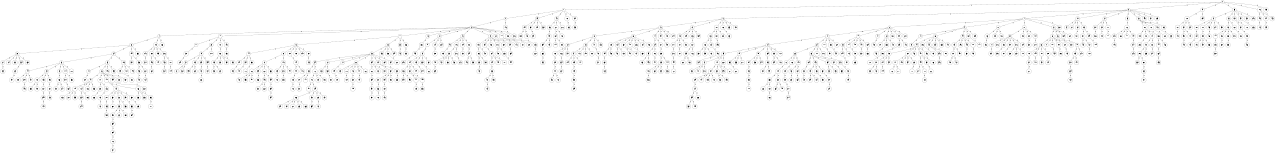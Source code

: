 graph G {
size="8.5,11;"
ratio = "expand;"
fixedsize="true;"
overlap="scale;"
node[shape=circle,width=.12,hight=.12,fontsize=12]
edge[fontsize=12]

0[label=" 0" color=black, pos="2.7780891,2.9087733!"];
1[label=" 1" color=black, pos="0.53938558,2.7859909!"];
2[label=" 2" color=black, pos="0.59910658,2.6125325!"];
3[label=" 3" color=black, pos="1.8714658,2.3296483!"];
4[label=" 4" color=black, pos="1.1498077,0.46551062!"];
5[label=" 5" color=black, pos="0.51416392,0.69590348!"];
6[label=" 6" color=black, pos="0.97809571,1.0802582!"];
7[label=" 7" color=black, pos="1.8172252,2.2735695!"];
8[label=" 8" color=black, pos="2.4727202,1.1192623!"];
9[label=" 9" color=black, pos="0.25520653,0.085881293!"];
10[label=" 10" color=black, pos="2.6598564,1.1215896!"];
11[label=" 11" color=black, pos="2.8309596,2.0434586!"];
12[label=" 12" color=black, pos="2.8177926,0.82292216!"];
13[label=" 13" color=black, pos="2.0857903,0.65354114!"];
14[label=" 14" color=black, pos="1.6570064,0.63022221!"];
15[label=" 15" color=black, pos="2.088515,1.0695459!"];
16[label=" 16" color=black, pos="2.0861345,1.5733409!"];
17[label=" 17" color=black, pos="0.094061398,1.1956541!"];
18[label=" 18" color=black, pos="2.357636,2.2852399!"];
19[label=" 19" color=black, pos="2.7684816,0.16936292!"];
20[label=" 20" color=black, pos="0.83766779,1.9182308!"];
21[label=" 21" color=black, pos="2.5111107,0.98734406!"];
22[label=" 22" color=black, pos="1.3055713,2.6423488!"];
23[label=" 23" color=black, pos="1.521358,0.95532146!"];
24[label=" 24" color=black, pos="0.90070289,1.9488334!"];
25[label=" 25" color=black, pos="1.1878845,2.7486821!"];
26[label=" 26" color=black, pos="2.4617312,0.73411611!"];
27[label=" 27" color=black, pos="1.3626205,0.81648707!"];
28[label=" 28" color=black, pos="0.89576412,1.1237464!"];
29[label=" 29" color=black, pos="2.3064898,2.574992!"];
30[label=" 30" color=black, pos="0.72865672,2.0061474!"];
31[label=" 31" color=black, pos="2.9292355,1.8575071!"];
32[label=" 32" color=black, pos="1.4901312,2.8247026!"];
33[label=" 33" color=black, pos="2.9508281,1.2235362!"];
34[label=" 34" color=black, pos="1.6073067,0.6427722!"];
35[label=" 35" color=black, pos="0.86113137,1.1702155!"];
36[label=" 36" color=black, pos="2.1939771,2.1637703!"];
37[label=" 37" color=black, pos="1.4050524,0.11252798!"];
38[label=" 38" color=black, pos="1.9561031,2.3837238!"];
39[label=" 39" color=black, pos="0.080144198,1.7152769!"];
40[label=" 40" color=black, pos="2.0475716,2.2482911!"];
41[label=" 41" color=black, pos="2.1133642,2.410959!"];
42[label=" 42" color=black, pos="0.42947969,0.69059811!"];
43[label=" 43" color=black, pos="2.5129905,2.0475066!"];
44[label=" 44" color=black, pos="2.1547756,1.2074345!"];
45[label=" 45" color=black, pos="1.9500392,0.69353711!"];
46[label=" 46" color=black, pos="1.4386379,0.7914808!"];
47[label=" 47" color=black, pos="2.3184919,1.0890575!"];
48[label=" 48" color=black, pos="2.0467372,0.36446313!"];
49[label=" 49" color=black, pos="2.8091759,0.88077226!"];
50[label=" 50" color=black, pos="0.82915341,1.5292667!"];
51[label=" 51" color=black, pos="2.432184,0.049111553!"];
52[label=" 52" color=black, pos="1.7880501,0.14678762!"];
53[label=" 53" color=black, pos="0.57650859,0.64423159!"];
54[label=" 54" color=black, pos="0.91758566,1.5339285!"];
55[label=" 55" color=black, pos="1.9424701,2.602141!"];
56[label=" 56" color=black, pos="0.96033454,2.1493086!"];
57[label=" 57" color=black, pos="0.74202632,1.0081661!"];
58[label=" 58" color=black, pos="1.6014512,0.91332364!"];
59[label=" 59" color=black, pos="1.114206,0.62059489!"];
60[label=" 60" color=black, pos="0.21898128,1.6403455!"];
61[label=" 61" color=black, pos="0.60770723,1.8106363!"];
62[label=" 62" color=black, pos="0.72028944,1.7613704!"];
63[label=" 63" color=black, pos="0.9675508,2.6519667!"];
64[label=" 64" color=black, pos="2.3301156,0.69739581!"];
65[label=" 65" color=black, pos="0.8313562,1.6433216!"];
66[label=" 66" color=black, pos="2.2429947,0.46644271!"];
67[label=" 67" color=black, pos="0.51908048,2.2594568!"];
68[label=" 68" color=black, pos="2.8544201,2.5335516!"];
69[label=" 69" color=black, pos="1.1843794,1.9874202!"];
70[label=" 70" color=black, pos="2.6887528,1.5674283!"];
71[label=" 71" color=black, pos="0.11230212,2.5841889!"];
72[label=" 72" color=black, pos="2.0206704,2.5145597!"];
73[label=" 73" color=black, pos="2.9871466,2.284834!"];
74[label=" 74" color=black, pos="0.71452659,1.587342!"];
75[label=" 75" color=black, pos="1.8383143,1.9716688!"];
76[label=" 76" color=black, pos="0.74660117,2.1548617!"];
77[label=" 77" color=black, pos="1.8494084,0.83564932!"];
78[label=" 78" color=black, pos="0.89107262,1.1944648!"];
79[label=" 79" color=black, pos="1.6224726,0.44579248!"];
80[label=" 80" color=black, pos="1.0602384,1.4951696!"];
81[label=" 81" color=black, pos="0.11823344,0.27752641!"];
82[label=" 82" color=black, pos="2.5312803,0.06636711!"];
83[label=" 83" color=black, pos="0.71166732,1.062329!"];
84[label=" 84" color=black, pos="1.5432564,2.389249!"];
85[label=" 85" color=black, pos="1.3594727,0.93082597!"];
86[label=" 86" color=black, pos="0.62797596,0.25392006!"];
87[label=" 87" color=black, pos="0.90394441,2.8935916!"];
88[label=" 88" color=black, pos="0.66006468,0.011567921!"];
89[label=" 89" color=black, pos="1.1687648,2.6110582!"];
90[label=" 90" color=black, pos="0.15396277,0.06963965!"];
91[label=" 91" color=black, pos="0.7154612,2.3238986!"];
92[label=" 92" color=black, pos="1.3491594,1.6513824!"];
93[label=" 93" color=black, pos="0.93804594,2.9591774!"];
94[label=" 94" color=black, pos="1.7074991,0.81647051!"];
95[label=" 95" color=black, pos="2.91281,1.5756263!"];
96[label=" 96" color=black, pos="2.0988233,1.3511728!"];
97[label=" 97" color=black, pos="1.8762886,0.96763312!"];
98[label=" 98" color=black, pos="2.6396562,2.8958815!"];
99[label=" 99" color=black, pos="1.1692414,0.61383502!"];
100[label=" 100" color=black, pos="1.9329277,0.22703292!"];
101[label=" 101" color=black, pos="2.8474258,0.43699549!"];
102[label=" 102" color=black, pos="1.3993078,0.16636836!"];
103[label=" 103" color=black, pos="1.9635281,1.8849925!"];
104[label=" 104" color=black, pos="2.329189,0.32993949!"];
105[label=" 105" color=black, pos="1.1983963,2.2357289!"];
106[label=" 106" color=black, pos="2.3348454,2.1931699!"];
107[label=" 107" color=black, pos="0.35139045,1.0224876!"];
108[label=" 108" color=black, pos="0.072222342,1.1552917!"];
109[label=" 109" color=black, pos="0.43573089,2.474573!"];
110[label=" 110" color=black, pos="0.84575319,0.14715652!"];
111[label=" 111" color=black, pos="0.38293603,1.8716327!"];
112[label=" 112" color=black, pos="2.2683143,1.9176026!"];
113[label=" 113" color=black, pos="0.49914484,0.30476308!"];
114[label=" 114" color=black, pos="0.28494192,0.33807704!"];
115[label=" 115" color=black, pos="0.30493792,2.9206505!"];
116[label=" 116" color=black, pos="2.6100852,0.29680838!"];
117[label=" 117" color=black, pos="1.6682294,2.8808548!"];
118[label=" 118" color=black, pos="1.4123227,2.3232639!"];
119[label=" 119" color=black, pos="2.0601604,1.5073837!"];
120[label=" 120" color=black, pos="1.3964688,1.7951853!"];
121[label=" 121" color=black, pos="2.5783178,1.7296039!"];
122[label=" 122" color=black, pos="0.59788138,1.4995921!"];
123[label=" 123" color=black, pos="2.4282456,2.2799796!"];
124[label=" 124" color=black, pos="0.49618475,2.084147!"];
125[label=" 125" color=black, pos="0.34816929,1.6783967!"];
126[label=" 126" color=black, pos="2.9930131,1.5557507!"];
127[label=" 127" color=black, pos="2.1965571,0.38164821!"];
128[label=" 128" color=black, pos="2.4881207,0.48863954!"];
129[label=" 129" color=black, pos="0.2767819,1.9296982!"];
130[label=" 130" color=black, pos="1.2859243,2.7774826!"];
131[label=" 131" color=black, pos="0.84953291,1.7525007!"];
132[label=" 132" color=black, pos="1.6342501,2.5101318!"];
133[label=" 133" color=black, pos="0.80164949,2.7429113!"];
134[label=" 134" color=black, pos="1.1901889,1.8478361!"];
135[label=" 135" color=black, pos="0.36179642,1.9797719!"];
136[label=" 136" color=black, pos="0.40631787,1.9163556!"];
137[label=" 137" color=black, pos="0.68665485,1.557763!"];
138[label=" 138" color=black, pos="1.2753442,1.6867491!"];
139[label=" 139" color=black, pos="1.3927078,2.4705948!"];
140[label=" 140" color=black, pos="0.27589748,1.0093772!"];
141[label=" 141" color=black, pos="1.1692549,0.87220961!"];
142[label=" 142" color=black, pos="1.0509505,1.7461899!"];
143[label=" 143" color=black, pos="2.9495301,1.2626641!"];
144[label=" 144" color=black, pos="2.1943733,0.038947765!"];
145[label=" 145" color=black, pos="0.025073557,2.8536073!"];
146[label=" 146" color=black, pos="2.9319564,1.4252949!"];
147[label=" 147" color=black, pos="0.97960612,2.351622!"];
148[label=" 148" color=black, pos="0.87661613,0.33305057!"];
149[label=" 149" color=black, pos="1.1132877,0.40531494!"];
150[label=" 150" color=black, pos="1.9253059,1.5769852!"];
151[label=" 151" color=black, pos="1.8774666,1.2306841!"];
152[label=" 152" color=black, pos="1.018669,1.952868!"];
153[label=" 153" color=black, pos="2.8663426,1.3441603!"];
154[label=" 154" color=black, pos="1.3468316,1.1229632!"];
155[label=" 155" color=black, pos="2.6653448,2.5819413!"];
156[label=" 156" color=black, pos="0.83558442,2.587832!"];
157[label=" 157" color=black, pos="1.120252,2.1131104!"];
158[label=" 158" color=black, pos="1.1446518,1.920394!"];
159[label=" 159" color=black, pos="2.529745,1.0939582!"];
160[label=" 160" color=black, pos="1.4207099,2.5921566!"];
161[label=" 161" color=black, pos="2.8533015,2.0853516!"];
162[label=" 162" color=black, pos="0.70577211,0.5265707!"];
163[label=" 163" color=black, pos="2.6829,2.9130778!"];
164[label=" 164" color=black, pos="0.023503822,0.46735659!"];
165[label=" 165" color=black, pos="2.4940568,2.1893138!"];
166[label=" 166" color=black, pos="1.2705627,1.6608269!"];
167[label=" 167" color=black, pos="2.2607859,0.34872168!"];
168[label=" 168" color=black, pos="2.8016114,0.96854838!"];
169[label=" 169" color=black, pos="2.8771952,0.85504583!"];
170[label=" 170" color=black, pos="0.26221476,1.9540842!"];
171[label=" 171" color=black, pos="0.4901285,0.46359924!"];
172[label=" 172" color=black, pos="1.3680719,1.6573882!"];
173[label=" 173" color=black, pos="2.5114228,0.50083715!"];
174[label=" 174" color=black, pos="0.95640985,1.5822932!"];
175[label=" 175" color=black, pos="0.9164492,2.8986916!"];
176[label=" 176" color=black, pos="2.8718931,2.3729734!"];
177[label=" 177" color=black, pos="0.92113997,2.3320556!"];
178[label=" 178" color=black, pos="1.6096357,1.1284695!"];
179[label=" 179" color=black, pos="0.15330188,1.6133966!"];
180[label=" 180" color=black, pos="2.5230246,0.38350236!"];
181[label=" 181" color=black, pos="0.11748673,1.8164329!"];
182[label=" 182" color=black, pos="1.0460036,1.2910924!"];
183[label=" 183" color=black, pos="2.329741,2.6805133!"];
184[label=" 184" color=black, pos="2.057024,0.95072251!"];
185[label=" 185" color=black, pos="2.2815059,0.16151872!"];
186[label=" 186" color=black, pos="2.568918,2.9909059!"];
187[label=" 187" color=black, pos="0.88205699,0.24359362!"];
188[label=" 188" color=black, pos="0.87508715,1.439529!"];
189[label=" 189" color=black, pos="2.5114355,2.0664705!"];
190[label=" 190" color=black, pos="0.65468808,0.51989182!"];
191[label=" 191" color=black, pos="1.5473468,1.1860633!"];
192[label=" 192" color=black, pos="2.2538919,0.58253484!"];
193[label=" 193" color=black, pos="0.41956392,1.4265394!"];
194[label=" 194" color=black, pos="0.034041795,2.7107018!"];
195[label=" 195" color=black, pos="1.0217477,0.32118035!"];
196[label=" 196" color=black, pos="1.5813914,1.8894087!"];
197[label=" 197" color=black, pos="0.016671285,2.6502659!"];
198[label=" 198" color=black, pos="0.31344198,0.65578846!"];
199[label=" 199" color=black, pos="1.3705629,0.46515967!"];
200[label=" 200" color=black, pos="0.97863749,0.15985252!"];
201[label=" 201" color=black, pos="0.79174807,0.38668332!"];
202[label=" 202" color=black, pos="2.0038372,0.74188865!"];
203[label=" 203" color=black, pos="2.0516805,0.9224197!"];
204[label=" 204" color=black, pos="1.8237783,2.7258988!"];
205[label=" 205" color=black, pos="0.76770756,2.511809!"];
206[label=" 206" color=black, pos="1.5463225,2.9419384!"];
207[label=" 207" color=black, pos="0.0094491793,0.5413402!"];
208[label=" 208" color=black, pos="2.4547925,1.3862881!"];
209[label=" 209" color=black, pos="1.2875846,1.0723305!"];
210[label=" 210" color=black, pos="0.87035652,2.3170067!"];
211[label=" 211" color=black, pos="0.87728811,1.555109!"];
212[label=" 212" color=black, pos="0.051254774,2.5415161!"];
213[label=" 213" color=black, pos="2.6571726,1.9001119!"];
214[label=" 214" color=black, pos="0.22092252,0.12038053!"];
215[label=" 215" color=black, pos="2.2491483,2.2184584!"];
216[label=" 216" color=black, pos="0.36291346,2.9504814!"];
217[label=" 217" color=black, pos="1.3777178,1.9419199!"];
218[label=" 218" color=black, pos="0.83703101,1.1701114!"];
219[label=" 219" color=black, pos="1.4983529,0.41538557!"];
220[label=" 220" color=black, pos="0.006228209,2.3685701!"];
221[label=" 221" color=black, pos="0.01022671,1.8668959!"];
222[label=" 222" color=black, pos="0.1107322,0.46152093!"];
223[label=" 223" color=black, pos="0.64899715,1.0638213!"];
224[label=" 224" color=black, pos="1.2847257,1.6624087!"];
225[label=" 225" color=black, pos="2.0371146,0.91051792!"];
226[label=" 226" color=black, pos="1.8632552,1.5884647!"];
227[label=" 227" color=black, pos="2.8058497,2.9112158!"];
228[label=" 228" color=black, pos="0.96075196,2.4754787!"];
229[label=" 229" color=black, pos="2.5484678,2.2021279!"];
230[label=" 230" color=black, pos="0.329651,0.01908052!"];
231[label=" 231" color=black, pos="0.34362814,0.99055875!"];
232[label=" 232" color=black, pos="0.097204533,1.2907974!"];
233[label=" 233" color=black, pos="0.25729603,1.0084648!"];
234[label=" 234" color=black, pos="2.2819447,0.48215932!"];
235[label=" 235" color=black, pos="2.6007798,1.8998724!"];
236[label=" 236" color=black, pos="0.67316106,1.5325105!"];
237[label=" 237" color=black, pos="0.71772566,0.88082895!"];
238[label=" 238" color=black, pos="0.39828719,0.026024806!"];
239[label=" 239" color=black, pos="1.9828113,2.3702692!"];
240[label=" 240" color=black, pos="1.669551,2.214335!"];
241[label=" 241" color=black, pos="0.86238201,2.0473982!"];
242[label=" 242" color=black, pos="1.8197293,2.2321211!"];
243[label=" 243" color=black, pos="2.9229327,1.9820409!"];
244[label=" 244" color=black, pos="0.50734454,0.81772268!"];
245[label=" 245" color=black, pos="0.2491897,0.27244686!"];
246[label=" 246" color=black, pos="0.59846111,2.3893922!"];
247[label=" 247" color=black, pos="0.31505522,0.66128822!"];
248[label=" 248" color=black, pos="2.4207281,2.9114532!"];
249[label=" 249" color=black, pos="1.0984229,0.4274368!"];
250[label=" 250" color=black, pos="0.48840901,0.33866127!"];
251[label=" 251" color=black, pos="1.7915514,1.0074355!"];
252[label=" 252" color=black, pos="2.8352535,2.5239661!"];
253[label=" 253" color=black, pos="2.5237098,0.73192009!"];
254[label=" 254" color=black, pos="2.0948847,2.7034433!"];
255[label=" 255" color=black, pos="2.8809737,2.3945461!"];
256[label=" 256" color=black, pos="1.2403547,0.58481191!"];
257[label=" 257" color=black, pos="1.2648508,1.2569298!"];
258[label=" 258" color=black, pos="1.6718066,0.16460153!"];
259[label=" 259" color=black, pos="2.9162933,0.76225395!"];
260[label=" 260" color=black, pos="0.9971952,2.8359899!"];
261[label=" 261" color=black, pos="2.0826331,1.6430759!"];
262[label=" 262" color=black, pos="0.68922234,1.5874576!"];
263[label=" 263" color=black, pos="0.71125077,2.8718979!"];
264[label=" 264" color=black, pos="1.2880031,0.29038314!"];
265[label=" 265" color=black, pos="2.4689585,2.3061137!"];
266[label=" 266" color=black, pos="2.1429041,0.60412314!"];
267[label=" 267" color=black, pos="1.6427523,0.8107441!"];
268[label=" 268" color=black, pos="0.65259717,0.16085246!"];
269[label=" 269" color=black, pos="0.21464407,2.912748!"];
270[label=" 270" color=black, pos="0.15044762,0.47406249!"];
271[label=" 271" color=black, pos="0.48220941,1.8133039!"];
272[label=" 272" color=black, pos="0.80267018,2.3230664!"];
273[label=" 273" color=black, pos="1.651,1.4123938!"];
274[label=" 274" color=black, pos="2.0998953,2.8531014!"];
275[label=" 275" color=black, pos="2.382894,0.382595!"];
276[label=" 276" color=black, pos="1.3105796,1.7707215!"];
277[label=" 277" color=black, pos="0.34737584,0.42909005!"];
278[label=" 278" color=black, pos="2.1836751,2.3595219!"];
279[label=" 279" color=black, pos="0.24911291,0.43609706!"];
280[label=" 280" color=black, pos="0.27651279,0.32341177!"];
281[label=" 281" color=black, pos="1.3883435,1.7214169!"];
282[label=" 282" color=black, pos="2.7523225,1.2308864!"];
283[label=" 283" color=black, pos="2.2383639,0.17070772!"];
284[label=" 284" color=black, pos="2.1569288,0.074167069!"];
285[label=" 285" color=black, pos="0.62489866,1.0021281!"];
286[label=" 286" color=black, pos="0.40640966,1.4744584!"];
287[label=" 287" color=black, pos="0.53447576,1.7073057!"];
288[label=" 288" color=black, pos="2.6697189,0.73850135!"];
289[label=" 289" color=black, pos="2.766523,1.5463012!"];
290[label=" 290" color=black, pos="0.034436568,2.654062!"];
291[label=" 291" color=black, pos="2.390669,2.8217439!"];
292[label=" 292" color=black, pos="1.7661989,1.0519025!"];
293[label=" 293" color=black, pos="2.399168,2.1996714!"];
294[label=" 294" color=black, pos="2.4156807,0.46110026!"];
295[label=" 295" color=black, pos="2.5846852,1.761145!"];
296[label=" 296" color=black, pos="2.1991234,2.3124665!"];
297[label=" 297" color=black, pos="2.9595646,1.4844919!"];
298[label=" 298" color=black, pos="2.6359553,0.26680157!"];
299[label=" 299" color=black, pos="1.9633237,2.5742221!"];
300[label=" 300" color=black, pos="0.98445634,2.1206202!"];
301[label=" 301" color=black, pos="1.6801553,0.18920207!"];
302[label=" 302" color=black, pos="1.9944214,0.04599236!"];
303[label=" 303" color=black, pos="0.81870826,0.83351067!"];
304[label=" 304" color=black, pos="0.30678367,0.98347798!"];
305[label=" 305" color=black, pos="1.0047449,1.2603494!"];
306[label=" 306" color=black, pos="0.60652376,0.6673245!"];
307[label=" 307" color=black, pos="2.6156964,1.29937!"];
308[label=" 308" color=black, pos="1.8676713,0.98377709!"];
309[label=" 309" color=black, pos="0.7402818,2.6436625!"];
310[label=" 310" color=black, pos="2.8232815,0.31380976!"];
311[label=" 311" color=black, pos="2.4967922,1.6598214!"];
312[label=" 312" color=black, pos="0.29329759,2.0699241!"];
313[label=" 313" color=black, pos="1.1112692,1.9387427!"];
314[label=" 314" color=black, pos="0.85742443,0.28764037!"];
315[label=" 315" color=black, pos="0.84761379,0.073273519!"];
316[label=" 316" color=black, pos="0.0070005818,2.2631116!"];
317[label=" 317" color=black, pos="2.2300298,1.4819856!"];
318[label=" 318" color=black, pos="2.5964289,2.695301!"];
319[label=" 319" color=black, pos="0.94311574,1.8967969!"];
320[label=" 320" color=black, pos="0.99842173,1.5344558!"];
321[label=" 321" color=black, pos="0.29699448,2.8274839!"];
322[label=" 322" color=black, pos="0.079265622,1.6275397!"];
323[label=" 323" color=black, pos="2.7021346,2.6421645!"];
324[label=" 324" color=black, pos="0.75786384,0.4564176!"];
325[label=" 325" color=black, pos="2.8120501,2.0412049!"];
326[label=" 326" color=black, pos="1.7341985,2.5017001!"];
327[label=" 327" color=black, pos="2.0916282,0.91372752!"];
328[label=" 328" color=black, pos="0.365218,0.1997409!"];
329[label=" 329" color=black, pos="2.9213818,2.8166314!"];
330[label=" 330" color=black, pos="2.142349,2.9275268!"];
331[label=" 331" color=black, pos="0.14498433,2.5536189!"];
332[label=" 332" color=black, pos="1.4749673,1.8907418!"];
333[label=" 333" color=black, pos="0.94843965,1.6954964!"];
334[label=" 334" color=black, pos="2.6684525,1.3599523!"];
335[label=" 335" color=black, pos="1.5956935,2.8501307!"];
336[label=" 336" color=black, pos="1.7218631,2.623124!"];
337[label=" 337" color=black, pos="0.077096401,0.64389232!"];
338[label=" 338" color=black, pos="0.88392647,0.063929124!"];
339[label=" 339" color=black, pos="1.1411104,0.93175897!"];
340[label=" 340" color=black, pos="0.62758452,0.90309515!"];
341[label=" 341" color=black, pos="2.7544474,1.2586623!"];
342[label=" 342" color=black, pos="2.7957881,1.1829806!"];
343[label=" 343" color=black, pos="0.89229441,2.3523932!"];
344[label=" 344" color=black, pos="1.0829829,2.2574025!"];
345[label=" 345" color=black, pos="0.41527255,2.3795248!"];
346[label=" 346" color=black, pos="1.4727139,0.32810982!"];
347[label=" 347" color=black, pos="2.0610019,2.229902!"];
348[label=" 348" color=black, pos="1.0823695,2.2646106!"];
349[label=" 349" color=black, pos="0.7315888,0.25971679!"];
350[label=" 350" color=black, pos="2.1418875,1.9188586!"];
351[label=" 351" color=black, pos="0.47580874,1.6483395!"];
352[label=" 352" color=black, pos="2.2467689,1.718871!"];
353[label=" 353" color=black, pos="1.8070368,0.96124049!"];
354[label=" 354" color=black, pos="1.5418497,2.893575!"];
355[label=" 355" color=black, pos="0.54921911,1.2914382!"];
356[label=" 356" color=black, pos="0.25647424,1.4684056!"];
357[label=" 357" color=black, pos="1.0793217,2.51544!"];
358[label=" 358" color=black, pos="1.1708197,1.2553911!"];
359[label=" 359" color=black, pos="1.7055503,0.20542017!"];
360[label=" 360" color=black, pos="0.80947259,0.61436068!"];
361[label=" 361" color=black, pos="1.022687,2.89626!"];
362[label=" 362" color=black, pos="2.8649515,0.16738848!"];
363[label=" 363" color=black, pos="2.9133121,1.0457592!"];
364[label=" 364" color=black, pos="2.0148754,2.1578493!"];
365[label=" 365" color=black, pos="0.24228712,2.3154064!"];
366[label=" 366" color=black, pos="1.1075879,1.0597354!"];
367[label=" 367" color=black, pos="1.4745281,0.76545737!"];
368[label=" 368" color=black, pos="0.18944674,0.90051007!"];
369[label=" 369" color=black, pos="2.9554192,1.7766706!"];
370[label=" 370" color=black, pos="2.5866051,0.23454131!"];
371[label=" 371" color=black, pos="0.40288569,0.66970345!"];
372[label=" 372" color=black, pos="0.79446532,1.5119582!"];
373[label=" 373" color=black, pos="0.50084211,1.4498593!"];
374[label=" 374" color=black, pos="2.3981621,0.42156813!"];
375[label=" 375" color=black, pos="2.7747502,0.15669099!"];
376[label=" 376" color=black, pos="0.56684356,2.1763307!"];
377[label=" 377" color=black, pos="1.8539711,0.3426335!"];
378[label=" 378" color=black, pos="1.8970603,2.9404934!"];
379[label=" 379" color=black, pos="1.8574753,1.7177071!"];
380[label=" 380" color=black, pos="0.43774964,0.68869312!"];
381[label=" 381" color=black, pos="1.05703,2.5470217!"];
382[label=" 382" color=black, pos="1.6481471,1.3278824!"];
383[label=" 383" color=black, pos="2.1556153,0.38709422!"];
384[label=" 384" color=black, pos="1.5417744,2.2447217!"];
385[label=" 385" color=black, pos="2.5164262,0.83632179!"];
386[label=" 386" color=black, pos="2.16453,1.7134326!"];
387[label=" 387" color=black, pos="0.38701201,0.67394602!"];
388[label=" 388" color=black, pos="0.66080511,0.76335339!"];
389[label=" 389" color=black, pos="2.5011916,2.1730272!"];
390[label=" 390" color=black, pos="0.27896496,2.572236!"];
391[label=" 391" color=black, pos="0.98548294,2.1570392!"];
392[label=" 392" color=black, pos="1.5227551,1.9230029!"];
393[label=" 393" color=black, pos="0.98911609,0.45266791!"];
394[label=" 394" color=black, pos="2.5361399,1.1756514!"];
395[label=" 395" color=black, pos="0.59724024,1.7479135!"];
396[label=" 396" color=black, pos="1.2122366,2.9758805!"];
397[label=" 397" color=black, pos="2.821642,0.86276682!"];
398[label=" 398" color=black, pos="0.64981725,0.53518729!"];
399[label=" 399" color=black, pos="1.3943329,1.1625576!"];
400[label=" 400" color=black, pos="1.0939874,2.9562694!"];
401[label=" 401" color=black, pos="2.8448852,2.2367496!"];
402[label=" 402" color=black, pos="0.57503783,2.3041769!"];
403[label=" 403" color=black, pos="1.2619985,0.43032342!"];
404[label=" 404" color=black, pos="0.56335736,1.1876632!"];
405[label=" 405" color=black, pos="0.55511154,0.48560638!"];
406[label=" 406" color=black, pos="0.48543283,1.840229!"];
407[label=" 407" color=black, pos="0.71302018,1.7968539!"];
408[label=" 408" color=black, pos="2.088347,2.8901111!"];
409[label=" 409" color=black, pos="0.16206058,1.3142572!"];
410[label=" 410" color=black, pos="0.53926168,2.9093765!"];
411[label=" 411" color=black, pos="1.6705246,1.2754952!"];
412[label=" 412" color=black, pos="0.74590377,2.6188813!"];
413[label=" 413" color=black, pos="0.51358855,0.5059441!"];
414[label=" 414" color=black, pos="1.1252814,1.8787872!"];
415[label=" 415" color=black, pos="2.3489596,2.6453091!"];
416[label=" 416" color=black, pos="2.4287643,1.3705388!"];
417[label=" 417" color=black, pos="1.6622808,1.3279233!"];
418[label=" 418" color=black, pos="1.3032301,0.0028026896!"];
419[label=" 419" color=black, pos="1.5769997,2.2076366!"];
420[label=" 420" color=black, pos="0.74145642,0.62391873!"];
421[label=" 421" color=black, pos="2.9310056,1.2540663!"];
422[label=" 422" color=black, pos="2.4760359,2.8945886!"];
423[label=" 423" color=black, pos="0.80849453,1.2623021!"];
424[label=" 424" color=black, pos="2.0753179,0.82808366!"];
425[label=" 425" color=black, pos="1.3176369,1.9391413!"];
426[label=" 426" color=black, pos="2.3933067,0.59462175!"];
427[label=" 427" color=black, pos="2.2202419,2.2932098!"];
428[label=" 428" color=black, pos="2.6287763,1.2167433!"];
429[label=" 429" color=black, pos="2.0469913,2.616069!"];
430[label=" 430" color=black, pos="2.6036631,1.3480228!"];
431[label=" 431" color=black, pos="2.0505553,1.6494165!"];
432[label=" 432" color=black, pos="0.24316584,0.8634719!"];
433[label=" 433" color=black, pos="0.63350708,0.18166983!"];
434[label=" 434" color=black, pos="2.7445571,1.9971201!"];
435[label=" 435" color=black, pos="1.5785499,1.9264973!"];
436[label=" 436" color=black, pos="0.20745836,0.76710822!"];
437[label=" 437" color=black, pos="0.61405024,2.7774769!"];
438[label=" 438" color=black, pos="0.89383475,0.62987106!"];
439[label=" 439" color=black, pos="0.73582456,1.0702632!"];
440[label=" 440" color=black, pos="1.7567877,1.5397932!"];
441[label=" 441" color=black, pos="2.7363482,1.4171085!"];
442[label=" 442" color=black, pos="2.4977546,0.44570437!"];
443[label=" 443" color=black, pos="1.7045585,2.2836308!"];
444[label=" 444" color=black, pos="1.5154423,2.1664666!"];
445[label=" 445" color=black, pos="0.4339162,2.3472059!"];
446[label=" 446" color=black, pos="1.0694431,1.272141!"];
447[label=" 447" color=black, pos="0.25636455,1.7842581!"];
448[label=" 448" color=black, pos="2.2761392,1.403447!"];
449[label=" 449" color=black, pos="0.045514283,2.4933928!"];
450[label=" 450" color=black, pos="0.23478418,1.6195734!"];
451[label=" 451" color=black, pos="0.31129883,1.8513596!"];
452[label=" 452" color=black, pos="2.9539432,1.9562337!"];
453[label=" 453" color=black, pos="2.9617696,0.71561033!"];
454[label=" 454" color=black, pos="0.28051666,0.83648043!"];
455[label=" 455" color=black, pos="0.33015542,2.5500334!"];
456[label=" 456" color=black, pos="1.9447898,2.618782!"];
457[label=" 457" color=black, pos="0.77403599,1.533573!"];
458[label=" 458" color=black, pos="2.0512719,1.9481629!"];
459[label=" 459" color=black, pos="1.0563505,2.1893119!"];
460[label=" 460" color=black, pos="1.8173486,2.3981531!"];
461[label=" 461" color=black, pos="1.4489852,1.8103309!"];
462[label=" 462" color=black, pos="1.1015147,2.2663831!"];
463[label=" 463" color=black, pos="2.2675499,0.037964726!"];
464[label=" 464" color=black, pos="2.769897,2.2026437!"];
465[label=" 465" color=black, pos="2.7689215,1.5527531!"];
466[label=" 466" color=black, pos="1.889363,1.1827641!"];
467[label=" 467" color=black, pos="1.3004384,0.95600727!"];
468[label=" 468" color=black, pos="2.5176215,0.89690517!"];
469[label=" 469" color=black, pos="2.4679238,1.6961086!"];
470[label=" 470" color=black, pos="0.35404739,1.0011086!"];
471[label=" 471" color=black, pos="0.77890822,2.8339369!"];
472[label=" 472" color=black, pos="0.69582007,2.0927381!"];
473[label=" 473" color=black, pos="1.7727973,2.284935!"];
474[label=" 474" color=black, pos="0.14640724,1.6078739!"];
475[label=" 475" color=black, pos="1.8397751,2.5646327!"];
476[label=" 476" color=black, pos="1.9180415,2.3240034!"];
477[label=" 477" color=black, pos="2.1687739,0.9554038!"];
478[label=" 478" color=black, pos="1.9826037,0.14441854!"];
479[label=" 479" color=black, pos="1.9955857,1.3103171!"];
480[label=" 480" color=black, pos="0.014936079,0.15614738!"];
481[label=" 481" color=black, pos="1.0485465,0.44989376!"];
482[label=" 482" color=black, pos="0.90878144,0.64179941!"];
483[label=" 483" color=black, pos="1.6216489,0.10595313!"];
484[label=" 484" color=black, pos="2.6679699,1.9256557!"];
485[label=" 485" color=black, pos="1.4500685,1.3595651!"];
486[label=" 486" color=black, pos="1.8375719,0.19418414!"];
487[label=" 487" color=black, pos="2.4823391,1.5245635!"];
488[label=" 488" color=black, pos="1.9075565,2.2850086!"];
489[label=" 489" color=black, pos="2.1217932,2.1510567!"];
490[label=" 490" color=black, pos="2.79267,2.7791312!"];
491[label=" 491" color=black, pos="1.9992882,0.9540093!"];
492[label=" 492" color=black, pos="0.3150408,2.5040019!"];
493[label=" 493" color=black, pos="1.7607245,0.19778154!"];
494[label=" 494" color=black, pos="0.36755072,2.4314541!"];
495[label=" 495" color=black, pos="1.8964669,0.34716501!"];
496[label=" 496" color=black, pos="0.63672843,1.7601264!"];
497[label=" 497" color=black, pos="1.367076,1.7890963!"];
498[label=" 498" color=black, pos="1.7040392,2.5740649!"];
499[label=" 499" color=black, pos="1.4533117,1.3705855!"];
500[label=" 500" color=black, pos="0.40773919,2.5334619!"];
501[label=" 501" color=black, pos="2.7381545,2.7667602!"];
502[label=" 502" color=black, pos="2.1232091,1.9555951!"];
503[label=" 503" color=black, pos="0.15423185,2.8236994!"];
504[label=" 504" color=black, pos="0.93493369,1.5494819!"];
505[label=" 505" color=black, pos="2.4950089,2.4617556!"];
506[label=" 506" color=black, pos="2.9068056,2.9023756!"];
507[label=" 507" color=black, pos="1.5638947,0.1284699!"];
508[label=" 508" color=black, pos="0.14754859,2.1400976!"];
509[label=" 509" color=black, pos="0.39317514,1.9914084!"];
510[label=" 510" color=black, pos="0.105072,2.5360602!"];
511[label=" 511" color=black, pos="2.2497636,2.0502641!"];
512[label=" 512" color=black, pos="0.94358549,0.48670689!"];
513[label=" 513" color=black, pos="1.9383242,2.6376426!"];
514[label=" 514" color=black, pos="0.984283,1.2052472!"];
515[label=" 515" color=black, pos="1.8129792,0.51981151!"];
516[label=" 516" color=black, pos="0.99564889,1.846231!"];
517[label=" 517" color=black, pos="0.56676681,2.9052083!"];
518[label=" 518" color=black, pos="0.7846428,1.9311427!"];
519[label=" 519" color=black, pos="1.8010282,2.2191036!"];
520[label=" 520" color=black, pos="2.5811528,1.1832081!"];
521[label=" 521" color=black, pos="1.654273,2.364607!"];
522[label=" 522" color=black, pos="0.36086875,1.1867337!"];
523[label=" 523" color=black, pos="1.9035713,2.1343758!"];
524[label=" 524" color=black, pos="0.36645426,0.28804425!"];
525[label=" 525" color=black, pos="1.8182461,2.6050599!"];
526[label=" 526" color=black, pos="1.634521,1.6372953!"];
527[label=" 527" color=black, pos="1.5176093,1.1801628!"];
528[label=" 528" color=black, pos="0.56220934,0.61823922!"];
529[label=" 529" color=black, pos="0.1842215,1.8550383!"];
530[label=" 530" color=black, pos="2.5527004,2.7189382!"];
531[label=" 531" color=black, pos="1.7483172,0.35549193!"];
532[label=" 532" color=black, pos="0.83392085,0.047992522!"];
533[label=" 533" color=black, pos="2.8367887,1.2550559!"];
534[label=" 534" color=black, pos="0.18925492,2.9068588!"];
535[label=" 535" color=black, pos="2.74875,2.8056264!"];
536[label=" 536" color=black, pos="1.4503925,1.5274417!"];
537[label=" 537" color=black, pos="0.40671178,1.1797043!"];
538[label=" 538" color=black, pos="2.424252,0.41568385!"];
539[label=" 539" color=black, pos="0.7519566,0.28734069!"];
540[label=" 540" color=black, pos="2.414712,1.2380444!"];
541[label=" 541" color=black, pos="1.9883856,1.7228103!"];
542[label=" 542" color=black, pos="2.3854514,0.88450477!"];
543[label=" 543" color=black, pos="1.7166908,2.4451608!"];
544[label=" 544" color=black, pos="0.11399675,0.80169738!"];
545[label=" 545" color=black, pos="1.3550825,1.4801207!"];
546[label=" 546" color=black, pos="1.8800442,2.9519038!"];
547[label=" 547" color=black, pos="0.6669803,2.2178782!"];
548[label=" 548" color=black, pos="1.5745777,1.3331929!"];
549[label=" 549" color=black, pos="0.94902293,2.7406038!"];
550[label=" 550" color=black, pos="0.68567244,2.4686758!"];
551[label=" 551" color=black, pos="0.31523972,0.56944662!"];
552[label=" 552" color=black, pos="1.886439,0.949945!"];
553[label=" 553" color=black, pos="1.3525457,0.020856068!"];
554[label=" 554" color=black, pos="1.3258702,2.8645906!"];
555[label=" 555" color=black, pos="0.21200429,1.0745428!"];
556[label=" 556" color=black, pos="2.5383915,1.3495452!"];
557[label=" 557" color=black, pos="1.4637389,0.82188881!"];
558[label=" 558" color=black, pos="2.7152576,2.5517746!"];
559[label=" 559" color=black, pos="2.2044012,2.4597338!"];
560[label=" 560" color=black, pos="1.4923653,1.3323618!"];
561[label=" 561" color=black, pos="2.8397445,0.077500795!"];
562[label=" 562" color=black, pos="2.3259777,0.15846517!"];
563[label=" 563" color=black, pos="0.024560296,2.3245639!"];
564[label=" 564" color=black, pos="2.6407436,0.050366245!"];
565[label=" 565" color=black, pos="2.7642582,0.25389393!"];
566[label=" 566" color=black, pos="0.16281967,2.5100132!"];
567[label=" 567" color=black, pos="2.9268898,1.4580611!"];
568[label=" 568" color=black, pos="1.3794258,2.2641661!"];
569[label=" 569" color=black, pos="2.1436407,2.384785!"];
570[label=" 570" color=black, pos="1.2837583,0.0076003382!"];
571[label=" 571" color=black, pos="2.7762581,2.8712704!"];
572[label=" 572" color=black, pos="0.0062734433,0.52148427!"];
573[label=" 573" color=black, pos="0.79389168,0.25004752!"];
574[label=" 574" color=black, pos="0.58104677,2.3239322!"];
575[label=" 575" color=black, pos="2.7298077,1.9271917!"];
576[label=" 576" color=black, pos="1.5724162,2.3284039!"];
577[label=" 577" color=black, pos="0.53302462,0.18567522!"];
578[label=" 578" color=black, pos="2.2564391,2.1251015!"];
579[label=" 579" color=black, pos="0.52543983,1.4496989!"];
580[label=" 580" color=black, pos="1.9180085,0.30224494!"];
581[label=" 581" color=black, pos="0.74656132,2.6686115!"];
582[label=" 582" color=black, pos="0.31235318,0.8355447!"];
583[label=" 583" color=black, pos="2.774537,0.15139449!"];
584[label=" 584" color=black, pos="2.9540942,2.06301!"];
585[label=" 585" color=black, pos="0.19298727,0.30390171!"];
586[label=" 586" color=black, pos="1.4419608,1.4821235!"];
587[label=" 587" color=black, pos="0.42537502,1.4991139!"];
588[label=" 588" color=black, pos="2.9030055,1.0552836!"];
589[label=" 589" color=black, pos="2.3536513,1.9771749!"];
590[label=" 590" color=black, pos="0.71643882,1.7081654!"];
591[label=" 591" color=black, pos="0.57545601,2.8379289!"];
592[label=" 592" color=black, pos="2.3393583,1.016669!"];
593[label=" 593" color=black, pos="2.1496241,2.9817719!"];
594[label=" 594" color=black, pos="1.7495739,0.55898552!"];
595[label=" 595" color=black, pos="2.3957177,0.51833242!"];
596[label=" 596" color=black, pos="1.8594582,2.9482899!"];
597[label=" 597" color=black, pos="0.29751118,2.879114!"];
598[label=" 598" color=black, pos="1.7381844,2.5049258!"];
599[label=" 599" color=black, pos="0.44683927,0.8431906!"];
600[label=" 600" color=black, pos="0.24379366,0.31854307!"];
601[label=" 601" color=black, pos="1.1804303,0.98500271!"];
602[label=" 602" color=black, pos="2.7642103,2.1049532!"];
603[label=" 603" color=black, pos="0.60208764,1.4586511!"];
604[label=" 604" color=black, pos="2.1969016,1.6746554!"];
605[label=" 605" color=black, pos="0.33240576,2.5083628!"];
606[label=" 606" color=black, pos="2.1410488,1.3842305!"];
607[label=" 607" color=black, pos="1.3561433,0.37408561!"];
608[label=" 608" color=black, pos="1.0872807,0.9933548!"];
609[label=" 609" color=black, pos="2.9929436,2.1977153!"];
610[label=" 610" color=black, pos="0.52234574,2.9170818!"];
611[label=" 611" color=black, pos="0.92595409,1.5859792!"];
612[label=" 612" color=black, pos="0.7826738,1.6172686!"];
613[label=" 613" color=black, pos="0.81440406,2.1856697!"];
614[label=" 614" color=black, pos="2.13892,0.54334094!"];
615[label=" 615" color=black, pos="1.7973214,1.0950003!"];
616[label=" 616" color=black, pos="0.61005523,1.1523132!"];
617[label=" 617" color=black, pos="1.0667126,0.3601527!"];
618[label=" 618" color=black, pos="1.652697,0.71349175!"];
619[label=" 619" color=black, pos="1.6529673,2.7015069!"];
620[label=" 620" color=black, pos="1.5601057,2.5507207!"];
621[label=" 621" color=black, pos="0.44440679,2.3299626!"];
622[label=" 622" color=black, pos="1.3062906,0.078390122!"];
623[label=" 623" color=black, pos="1.7907301,1.9882141!"];
624[label=" 624" color=black, pos="1.2617456,2.0037841!"];
625[label=" 625" color=black, pos="2.4905558,0.91751663!"];
626[label=" 626" color=black, pos="0.64117132,0.72190393!"];
627[label=" 627" color=black, pos="0.93047938,1.7297798!"];
628[label=" 628" color=black, pos="0.74218619,1.8650948!"];
629[label=" 629" color=black, pos="1.0168908,2.7699198!"];
630[label=" 630" color=black, pos="0.068360844,0.42679341!"];
631[label=" 631" color=black, pos="1.0217003,2.2598762!"];
632[label=" 632" color=black, pos="0.55553475,1.6119042!"];
633[label=" 633" color=black, pos="2.6275972,0.18934334!"];
634[label=" 634" color=black, pos="1.1604292,2.5629071!"];
635[label=" 635" color=black, pos="0.33465805,2.5814936!"];
636[label=" 636" color=black, pos="2.5731873,2.2634372!"];
637[label=" 637" color=black, pos="2.6416457,0.9132596!"];
638[label=" 638" color=black, pos="2.8816669,2.5690975!"];
639[label=" 639" color=black, pos="0.75506049,1.1868131!"];
640[label=" 640" color=black, pos="1.092634,0.35668576!"];
641[label=" 641" color=black, pos="0.32813817,1.9889996!"];
642[label=" 642" color=black, pos="2.4572764,2.579476!"];
643[label=" 643" color=black, pos="2.8445937,1.8687787!"];
644[label=" 644" color=black, pos="0.60755795,2.0078592!"];
645[label=" 645" color=black, pos="0.16557285,2.9592102!"];
646[label=" 646" color=black, pos="1.2611718,1.9506069!"];
647[label=" 647" color=black, pos="2.3572813,1.3268275!"];
648[label=" 648" color=black, pos="2.9361374,2.1701464!"];
649[label=" 649" color=black, pos="1.2295423,1.7528429!"];
650[label=" 650" color=black, pos="2.7110529,2.4787531!"];
651[label=" 651" color=black, pos="1.4932885,0.97342751!"];
652[label=" 652" color=black, pos="2.4797477,0.35005005!"];
653[label=" 653" color=black, pos="2.9024054,1.6925603!"];
654[label=" 654" color=black, pos="2.8375679,0.1798094!"];
655[label=" 655" color=black, pos="2.7805872,0.6447645!"];
656[label=" 656" color=black, pos="1.1901501,1.9810002!"];
657[label=" 657" color=black, pos="1.974057,1.1065112!"];
658[label=" 658" color=black, pos="1.066162,2.2407564!"];
659[label=" 659" color=black, pos="0.93279615,1.6602968!"];
660[label=" 660" color=black, pos="2.1954706,1.0578644!"];
661[label=" 661" color=black, pos="2.3196071,2.2614531!"];
662[label=" 662" color=black, pos="1.3935918,2.3520243!"];
663[label=" 663" color=black, pos="1.9478994,2.8909036!"];
664[label=" 664" color=black, pos="1.8116997,1.557742!"];
665[label=" 665" color=black, pos="0.60574687,2.4708666!"];
666[label=" 666" color=black, pos="2.2495175,0.23135929!"];
667[label=" 667" color=black, pos="2.9258069,0.59485752!"];
668[label=" 668" color=black, pos="1.902003,1.2191534!"];
669[label=" 669" color=black, pos="0.40314655,0.37878523!"];
670[label=" 670" color=black, pos="0.9218691,0.97091734!"];
671[label=" 671" color=black, pos="1.7275982,1.0078181!"];
672[label=" 672" color=black, pos="0.73372472,1.3250547!"];
673[label=" 673" color=black, pos="1.2298132,1.0113804!"];
674[label=" 674" color=black, pos="1.5075443,1.6616445!"];
675[label=" 675" color=black, pos="0.13439587,0.55462864!"];
676[label=" 676" color=black, pos="2.9092239,0.25800909!"];
677[label=" 677" color=black, pos="2.2543887,2.1091088!"];
678[label=" 678" color=black, pos="0.36760381,1.0460263!"];
679[label=" 679" color=black, pos="1.9418471,2.6345!"];
680[label=" 680" color=black, pos="0.61940438,0.015043378!"];
681[label=" 681" color=black, pos="0.75547588,1.3285484!"];
682[label=" 682" color=black, pos="0.26916354,2.6963713!"];
683[label=" 683" color=black, pos="1.2466948,1.4399583!"];
684[label=" 684" color=black, pos="1.024782,1.4682892!"];
685[label=" 685" color=black, pos="1.3347617,1.4554285!"];
686[label=" 686" color=black, pos="2.6574241,0.79756759!"];
687[label=" 687" color=black, pos="1.5552991,0.27484297!"];
688[label=" 688" color=black, pos="1.3916222,0.023921061!"];
689[label=" 689" color=black, pos="1.3163102,2.4101182!"];
690[label=" 690" color=black, pos="2.3426623,2.9890331!"];
691[label=" 691" color=black, pos="2.3574895,2.7452759!"];
692[label=" 692" color=black, pos="0.12695884,2.6614423!"];
693[label=" 693" color=black, pos="2.790963,0.16408612!"];
694[label=" 694" color=black, pos="1.6183255,0.047658312!"];
695[label=" 695" color=black, pos="1.3937213,0.34832795!"];
696[label=" 696" color=black, pos="2.6123876,1.9324415!"];
697[label=" 697" color=black, pos="2.7247185,2.5141715!"];
698[label=" 698" color=black, pos="1.4490493,2.656738!"];
699[label=" 699" color=black, pos="2.932196,2.1888104!"];
700[label=" 700" color=black, pos="2.6155789,2.5208755!"];
701[label=" 701" color=black, pos="0.96712335,1.8549291!"];
702[label=" 702" color=black, pos="1.6466153,1.7590733!"];
703[label=" 703" color=black, pos="0.22508868,1.82568!"];
704[label=" 704" color=black, pos="2.4796503,1.7661741!"];
705[label=" 705" color=black, pos="0.10068131,1.2717496!"];
706[label=" 706" color=black, pos="1.7835502,0.35626941!"];
707[label=" 707" color=black, pos="0.33050136,2.7749011!"];
708[label=" 708" color=black, pos="2.3953324,0.35262222!"];
709[label=" 709" color=black, pos="0.98073817,0.94790457!"];
710[label=" 710" color=black, pos="1.1101387,1.66769!"];
711[label=" 711" color=black, pos="0.81437917,2.1727037!"];
712[label=" 712" color=black, pos="0.25149157,2.4983982!"];
713[label=" 713" color=black, pos="1.2192234,2.9019035!"];
714[label=" 714" color=black, pos="2.6986353,0.71851984!"];
715[label=" 715" color=black, pos="0.80325268,1.9752169!"];
716[label=" 716" color=black, pos="0.78919758,0.56104085!"];
717[label=" 717" color=black, pos="1.5353905,0.3972892!"];
718[label=" 718" color=black, pos="0.21592331,0.98075653!"];
719[label=" 719" color=black, pos="2.5583492,0.32433195!"];
720[label=" 720" color=black, pos="0.092338006,0.16201368!"];
721[label=" 721" color=black, pos="2.592878,0.31433498!"];
722[label=" 722" color=black, pos="2.3220901,2.32065!"];
723[label=" 723" color=black, pos="1.5262758,1.3239278!"];
724[label=" 724" color=black, pos="2.6237061,0.085409122!"];
725[label=" 725" color=black, pos="1.3939141,2.8046257!"];
726[label=" 726" color=black, pos="0.54767752,0.64013992!"];
727[label=" 727" color=black, pos="2.9388424,1.9158675!"];
728[label=" 728" color=black, pos="2.787202,0.34274182!"];
729[label=" 729" color=black, pos="0.14179838,1.6715933!"];
730[label=" 730" color=black, pos="2.6899316,1.5892312!"];
731[label=" 731" color=black, pos="1.2881102,0.5316808!"];
732[label=" 732" color=black, pos="1.7981278,0.070912794!"];
733[label=" 733" color=black, pos="1.0997882,2.8018793!"];
734[label=" 734" color=black, pos="1.6609207,0.75349249!"];
735[label=" 735" color=black, pos="0.40649108,0.63094355!"];
736[label=" 736" color=black, pos="0.74724124,2.5737732!"];
737[label=" 737" color=black, pos="2.6307622,2.3529281!"];
738[label=" 738" color=black, pos="1.2376098,1.5369012!"];
739[label=" 739" color=black, pos="0.85531833,2.4375363!"];
740[label=" 740" color=black, pos="0.68567193,2.845488!"];
741[label=" 741" color=black, pos="1.3839876,0.43292592!"];
742[label=" 742" color=black, pos="2.0893865,1.6446713!"];
743[label=" 743" color=black, pos="2.8557784,1.6895707!"];
744[label=" 744" color=black, pos="0.24930027,2.4920593!"];
745[label=" 745" color=black, pos="2.5087104,2.2007562!"];
746[label=" 746" color=black, pos="0.78714666,0.27204018!"];
747[label=" 747" color=black, pos="0.80623947,0.29591108!"];
748[label=" 748" color=black, pos="1.2180256,0.27737158!"];
749[label=" 749" color=black, pos="0.78876631,2.6469213!"];
750[label=" 750" color=black, pos="1.8967159,1.3740304!"];
751[label=" 751" color=black, pos="1.5672076,1.355514!"];
752[label=" 752" color=black, pos="1.326945,1.6965703!"];
753[label=" 753" color=black, pos="1.6925607,0.5819755!"];
754[label=" 754" color=black, pos="2.634984,0.12217239!"];
755[label=" 755" color=black, pos="2.5635922,1.9331349!"];
756[label=" 756" color=black, pos="0.55948251,1.3836308!"];
757[label=" 757" color=black, pos="1.9208039,1.2264016!"];
758[label=" 758" color=black, pos="0.32214483,0.57001423!"];
759[label=" 759" color=black, pos="0.66403309,0.70586025!"];
760[label=" 760" color=black, pos="2.7731016,1.8266334!"];
761[label=" 761" color=black, pos="1.2997571,0.94536975!"];
762[label=" 762" color=black, pos="1.2626246,1.3759645!"];
763[label=" 763" color=black, pos="1.4856256,2.6078344!"];
764[label=" 764" color=black, pos="0.51960584,2.3933569!"];
765[label=" 765" color=black, pos="1.0220174,1.2579296!"];
766[label=" 766" color=black, pos="2.2201906,2.2335146!"];
767[label=" 767" color=black, pos="0.75347214,1.8752017!"];
768[label=" 768" color=black, pos="1.3418054,2.9922361!"];
769[label=" 769" color=black, pos="0.11044399,2.5763036!"];
770[label=" 770" color=black, pos="2.005148,0.19928528!"];
771[label=" 771" color=black, pos="2.2613675,2.5358818!"];
772[label=" 772" color=black, pos="2.798585,2.2213831!"];
773[label=" 773" color=black, pos="2.5489973,1.1647646!"];
774[label=" 774" color=black, pos="1.3072566,1.6534115!"];
775[label=" 775" color=black, pos="0.33765413,0.58730254!"];
776[label=" 776" color=black, pos="1.2304484,2.3210221!"];
777[label=" 777" color=black, pos="0.51714456,1.7139609!"];
778[label=" 778" color=black, pos="0.84959374,0.013066212!"];
779[label=" 779" color=black, pos="1.7203659,1.8919346!"];
780[label=" 780" color=black, pos="1.4781867,1.3395532!"];
781[label=" 781" color=black, pos="2.5926304,2.7963718!"];
782[label=" 782" color=black, pos="2.9025971,1.9606158!"];
783[label=" 783" color=black, pos="2.9783965,2.9197108!"];
784[label=" 784" color=black, pos="2.127457,0.54973724!"];
785[label=" 785" color=black, pos="1.1380585,2.1668942!"];
786[label=" 786" color=black, pos="2.1769443,2.0986135!"];
787[label=" 787" color=black, pos="0.72890836,0.4162611!"];
788[label=" 788" color=black, pos="2.1038657,2.2342789!"];
789[label=" 789" color=black, pos="1.2601322,1.5963832!"];
790[label=" 790" color=black, pos="2.480434,0.40298051!"];
791[label=" 791" color=black, pos="2.1049174,0.66767545!"];
792[label=" 792" color=black, pos="2.5634241,0.87697603!"];
793[label=" 793" color=black, pos="0.48111082,2.6891349!"];
794[label=" 794" color=black, pos="0.2238306,0.55536536!"];
795[label=" 795" color=black, pos="0.77829635,1.159834!"];
796[label=" 796" color=black, pos="2.7274408,2.5786582!"];
797[label=" 797" color=black, pos="0.42476363,1.1503023!"];
798[label=" 798" color=black, pos="2.7320404,1.3640282!"];
799[label=" 799" color=black, pos="0.87597408,1.0693322!"];
0--1[label="1"]
0--5[label="1"]
0--29[label="1"]
0--33[label="1"]
0--116[label="1"]
0--135[label="1"]
1--2[label="1"]
1--39[label="1"]
1--93[label="1"]
1--187[label="1"]
1--304[label="1"]
2--3[label="1"]
2--146[label="1"]
3--4[label="1"]
3--10[label="1"]
3--11[label="1"]
3--13[label="1"]
3--21[label="1"]
3--43[label="1"]
3--57[label="1"]
3--80[label="1"]
3--170[label="1"]
3--232[label="1"]
3--506[label="1"]
4--26[label="1"]
4--115[label="1"]
4--286[label="1"]
5--6[label="1"]
5--7[label="1"]
5--20[label="1"]
5--37[label="1"]
5--55[label="1"]
5--63[label="1"]
5--493[label="1"]
5--571[label="1"]
5--652[label="1"]
6--15[label="1"]
6--84[label="1"]
6--101[label="1"]
6--108[label="1"]
6--355[label="1"]
6--420[label="1"]
7--8[label="1"]
7--9[label="1"]
7--12[label="1"]
7--27[label="1"]
7--31[label="1"]
7--380[label="1"]
8--14[label="1"]
8--19[label="1"]
8--47[label="1"]
8--60[label="1"]
8--138[label="1"]
8--291[label="1"]
8--600[label="1"]
9--41[label="1"]
9--66[label="1"]
9--99[label="1"]
9--324[label="1"]
9--339[label="1"]
10--17[label="1"]
10--23[label="1"]
10--121[label="1"]
10--145[label="1"]
11--18[label="1"]
11--28[label="1"]
11--35[label="1"]
11--368[label="1"]
12--183[label="1"]
12--542[label="1"]
12--726[label="1"]
13--328[label="1"]
14--24[label="1"]
14--64[label="1"]
14--111[label="1"]
14--353[label="1"]
14--627[label="1"]
15--16[label="1"]
15--68[label="1"]
15--74[label="1"]
15--394[label="1"]
15--415[label="1"]
15--679[label="1"]
16--22[label="1"]
16--25[label="1"]
16--417[label="1"]
16--643[label="1"]
17--320[label="1"]
18--44[label="1"]
18--82[label="1"]
18--120[label="1"]
18--180[label="1"]
18--292[label="1"]
18--527[label="1"]
19--52[label="1"]
19--114[label="1"]
19--400[label="1"]
19--491[label="1"]
19--629[label="1"]
20--54[label="1"]
20--81[label="1"]
20--137[label="1"]
20--273[label="1"]
21--40[label="1"]
21--124[label="1"]
21--654[label="1"]
22--126[label="1"]
22--266[label="1"]
22--541[label="1"]
23--42[label="1"]
23--210[label="1"]
24--69[label="1"]
24--79[label="1"]
24--90[label="1"]
24--359[label="1"]
24--375[label="1"]
24--772[label="1"]
25--48[label="1"]
25--175[label="1"]
25--240[label="1"]
25--281[label="1"]
26--32[label="1"]
26--34[label="1"]
26--194[label="1"]
26--653[label="1"]
27--30[label="1"]
27--203[label="1"]
27--310[label="1"]
27--404[label="1"]
28--58[label="1"]
28--463[label="1"]
28--588[label="1"]
28--594[label="1"]
29--122[label="1"]
29--269[label="1"]
30--71[label="1"]
30--316[label="1"]
30--318[label="1"]
30--507[label="1"]
30--516[label="1"]
30--769[label="1"]
31--38[label="1"]
31--56[label="1"]
31--329[label="1"]
31--621[label="1"]
32--67[label="1"]
32--314[label="1"]
32--367[label="1"]
32--534[label="1"]
32--650[label="1"]
33--73[label="1"]
33--85[label="1"]
33--150[label="1"]
33--457[label="1"]
33--537[label="1"]
33--696[label="1"]
34--36[label="1"]
34--53[label="1"]
34--103[label="1"]
35--45[label="1"]
36--49[label="1"]
36--50[label="1"]
36--96[label="1"]
36--174[label="1"]
36--202[label="1"]
37--307[label="1"]
37--640[label="1"]
37--771[label="1"]
38--62[label="1"]
38--77[label="1"]
38--107[label="1"]
38--200[label="1"]
38--221[label="1"]
38--551[label="1"]
39--219[label="1"]
39--237[label="1"]
39--290[label="1"]
39--532[label="1"]
40--46[label="1"]
41--98[label="1"]
42--51[label="1"]
42--275[label="1"]
42--389[label="1"]
42--599[label="1"]
43--92[label="1"]
43--106[label="1"]
43--129[label="1"]
43--261[label="1"]
44--297[label="1"]
44--379[label="1"]
44--388[label="1"]
46--119[label="1"]
46--169[label="1"]
46--352[label="1"]
46--531[label="1"]
47--406[label="1"]
48--279[label="1"]
48--289[label="1"]
48--714[label="1"]
49--260[label="1"]
49--300[label="1"]
49--421[label="1"]
50--118[label="1"]
50--153[label="1"]
50--258[label="1"]
51--76[label="1"]
51--582[label="1"]
52--294[label="1"]
52--775[label="1"]
53--70[label="1"]
53--86[label="1"]
53--496[label="1"]
53--695[label="1"]
55--161[label="1"]
56--97[label="1"]
57--125[label="1"]
57--154[label="1"]
57--158[label="1"]
57--218[label="1"]
57--280[label="1"]
57--540[label="1"]
58--59[label="1"]
58--61[label="1"]
58--72[label="1"]
58--88[label="1"]
58--139[label="1"]
58--224[label="1"]
58--264[label="1"]
58--464[label="1"]
59--133[label="1"]
59--176[label="1"]
60--207[label="1"]
60--333[label="1"]
60--481[label="1"]
61--285[label="1"]
61--530[label="1"]
62--112[label="1"]
62--199[label="1"]
62--211[label="1"]
62--220[label="1"]
63--102[label="1"]
63--172[label="1"]
63--413[label="1"]
63--783[label="1"]
64--65[label="1"]
64--83[label="1"]
64--171[label="1"]
64--278[label="1"]
65--78[label="1"]
65--162[label="1"]
65--190[label="1"]
66--94[label="1"]
66--306[label="1"]
66--484[label="1"]
66--554[label="1"]
66--655[label="1"]
66--742[label="1"]
67--345[label="1"]
68--123[label="1"]
68--134[label="1"]
68--387[label="1"]
68--401[label="1"]
68--636[label="1"]
68--674[label="1"]
68--758[label="1"]
69--75[label="1"]
69--141[label="1"]
69--660[label="1"]
70--601[label="1"]
71--234[label="1"]
72--109[label="1"]
73--100[label="1"]
73--110[label="1"]
73--452[label="1"]
73--647[label="1"]
73--690[label="1"]
74--89[label="1"]
74--167[label="1"]
75--348[label="1"]
75--411[label="1"]
75--518[label="1"]
78--104[label="1"]
79--325[label="1"]
79--335[label="1"]
79--671[label="1"]
80--748[label="1"]
82--87[label="1"]
82--148[label="1"]
83--189[label="1"]
83--195[label="1"]
83--254[label="1"]
83--514[label="1"]
84--143[label="1"]
84--209[label="1"]
84--256[label="1"]
84--559[label="1"]
85--113[label="1"]
85--782[label="1"]
86--91[label="1"]
86--117[label="1"]
86--140[label="1"]
86--299[label="1"]
86--382[label="1"]
86--587[label="1"]
87--206[label="1"]
87--259[label="1"]
87--262[label="1"]
87--366[label="1"]
88--205[label="1"]
88--272[label="1"]
88--416[label="1"]
88--477[label="1"]
88--616[label="1"]
89--95[label="1"]
89--128[label="1"]
90--204[label="1"]
90--338[label="1"]
90--579[label="1"]
91--179[label="1"]
91--184[label="1"]
91--186[label="1"]
91--565[label="1"]
92--215[label="1"]
93--136[label="1"]
93--617[label="1"]
93--678[label="1"]
94--152[label="1"]
94--160[label="1"]
94--436[label="1"]
94--441[label="1"]
94--466[label="1"]
95--163[label="1"]
95--495[label="1"]
96--168[label="1"]
97--243[label="1"]
97--642[label="1"]
99--196[label="1"]
99--296[label="1"]
99--445[label="1"]
99--701[label="1"]
100--644[label="1"]
101--185[label="1"]
101--301[label="1"]
101--364[label="1"]
102--105[label="1"]
102--131[label="1"]
102--147[label="1"]
102--336[label="1"]
103--159[label="1"]
103--412[label="1"]
103--795[label="1"]
104--365[label="1"]
104--381[label="1"]
106--315[label="1"]
106--376[label="1"]
107--439[label="1"]
108--253[label="1"]
109--227[label="1"]
110--155[label="1"]
111--591[label="1"]
112--317[label="1"]
113--149[label="1"]
113--156[label="1"]
113--265[label="1"]
113--573[label="1"]
114--130[label="1"]
115--248[label="1"]
115--282[label="1"]
115--295[label="1"]
115--326[label="1"]
116--193[label="1"]
116--247[label="1"]
116--455[label="1"]
117--308[label="1"]
117--646[label="1"]
118--235[label="1"]
118--750[label="1"]
119--236[label="1"]
119--312[label="1"]
119--479[label="1"]
120--144[label="1"]
121--226[label="1"]
122--127[label="1"]
122--341[label="1"]
122--524[label="1"]
123--424[label="1"]
123--458[label="1"]
124--302[label="1"]
125--263[label="1"]
125--431[label="1"]
126--340[label="1"]
127--472[label="1"]
128--447[label="1"]
129--132[label="1"]
130--685[label="1"]
131--283[label="1"]
133--270[label="1"]
133--747[label="1"]
134--423[label="1"]
134--732[label="1"]
136--429[label="1"]
137--731[label="1"]
139--228[label="1"]
139--276[label="1"]
139--370[label="1"]
140--142[label="1"]
140--166[label="1"]
141--214[label="1"]
141--334[label="1"]
141--595[label="1"]
141--787[label="1"]
142--217[label="1"]
142--331[label="1"]
142--361[label="1"]
142--391[label="1"]
142--560[label="1"]
143--271[label="1"]
143--517[label="1"]
143--576[label="1"]
144--191[label="1"]
144--476[label="1"]
145--165[label="1"]
147--151[label="1"]
147--216[label="1"]
148--245[label="1"]
148--313[label="1"]
148--794[label="1"]
149--225[label="1"]
150--157[label="1"]
150--712[label="1"]
151--208[label="1"]
151--635[label="1"]
152--201[label="1"]
152--274[label="1"]
152--597[label="1"]
153--287[label="1"]
154--164[label="1"]
155--173[label="1"]
155--430[label="1"]
155--536[label="1"]
156--620[label="1"]
157--298[label="1"]
159--618[label="1"]
160--177[label="1"]
160--192[label="1"]
160--454[label="1"]
160--628[label="1"]
161--343[label="1"]
161--386[label="1"]
161--471[label="1"]
161--497[label="1"]
162--242[label="1"]
164--244[label="1"]
164--490[label="1"]
164--717[label="1"]
166--383[label="1"]
166--385[label="1"]
166--523[label="1"]
167--323[label="1"]
168--257[label="1"]
168--347[label="1"]
169--319[label="1"]
170--181[label="1"]
170--222[label="1"]
171--515[label="1"]
172--667[label="1"]
174--510[label="1"]
174--568[label="1"]
176--178[label="1"]
176--251[label="1"]
176--578[label="1"]
177--182[label="1"]
177--277[label="1"]
178--197[label="1"]
178--249[label="1"]
179--238[label="1"]
179--311[label="1"]
179--593[label="1"]
183--736[label="1"]
184--369[label="1"]
184--603[label="1"]
185--188[label="1"]
185--284[label="1"]
187--763[label="1"]
188--357[label="1"]
188--398[label="1"]
188--723[label="1"]
189--231[label="1"]
190--483[label="1"]
190--604[label="1"]
191--213[label="1"]
193--715[label="1"]
194--342[label="1"]
194--356[label="1"]
195--198[label="1"]
195--438[label="1"]
195--561[label="1"]
196--212[label="1"]
196--492[label="1"]
198--309[label="1"]
198--614[label="1"]
199--410[label="1"]
200--288[label="1"]
201--230[label="1"]
201--460[label="1"]
204--223[label="1"]
206--482[label="1"]
206--555[label="1"]
206--791[label="1"]
208--332[label="1"]
208--602[label="1"]
211--691[label="1"]
212--402[label="1"]
212--461[label="1"]
213--776[label="1"]
214--229[label="1"]
214--704[label="1"]
214--735[label="1"]
214--767[label="1"]
216--374[label="1"]
217--465[label="1"]
218--428[label="1"]
218--683[label="1"]
219--305[label="1"]
219--446[label="1"]
220--724[label="1"]
221--746[label="1"]
223--233[label="1"]
224--327[label="1"]
224--330[label="1"]
225--580[label="1"]
226--246[label="1"]
226--303[label="1"]
226--432[label="1"]
226--733[label="1"]
228--239[label="1"]
229--241[label="1"]
231--422[label="1"]
232--255[label="1"]
233--710[label="1"]
236--592[label="1"]
236--598[label="1"]
237--509[label="1"]
239--397[label="1"]
241--349[label="1"]
241--688[label="1"]
242--250[label="1"]
243--520[label="1"]
243--797[label="1"]
244--362[label="1"]
245--716[label="1"]
246--252[label="1"]
246--673[label="1"]
247--739[label="1"]
248--512[label="1"]
249--268[label="1"]
249--462[label="1"]
249--605[label="1"]
249--641[label="1"]
250--377[label="1"]
254--546[label="1"]
254--753[label="1"]
255--662[label="1"]
256--267[label="1"]
258--321[label="1"]
259--363[label="1"]
261--344[label="1"]
262--405[label="1"]
262--459[label="1"]
263--350[label="1"]
263--502[label="1"]
265--585[label="1"]
266--354[label="1"]
267--548[label="1"]
267--786[label="1"]
268--390[label="1"]
268--487[label="1"]
268--611[label="1"]
268--658[label="1"]
268--663[label="1"]
270--572[label="1"]
271--378[label="1"]
272--780[label="1"]
273--371[label="1"]
273--549[label="1"]
274--749[label="1"]
275--590[label="1"]
275--684[label="1"]
282--293[label="1"]
282--744[label="1"]
284--426[label="1"]
287--399[label="1"]
289--489[label="1"]
291--395[label="1"]
291--418[label="1"]
293--360[label="1"]
294--427[label="1"]
297--425[label="1"]
298--456[label="1"]
299--322[label="1"]
300--498[label="1"]
301--393[label="1"]
304--396[label="1"]
306--751[label="1"]
307--586[label="1"]
308--668[label="1"]
310--337[label="1"]
312--414[label="1"]
312--499[label="1"]
313--358[label="1"]
315--440[label="1"]
315--451[label="1"]
315--538[label="1"]
315--756[label="1"]
317--607[label="1"]
318--505[label="1"]
320--697[label="1"]
321--648[label="1"]
323--346[label="1"]
323--474[label="1"]
324--741[label="1"]
325--622[label="1"]
326--433[label="1"]
326--707[label="1"]
327--372[label="1"]
327--504[label="1"]
327--608[label="1"]
328--469[label="1"]
330--633[label="1"]
331--680[label="1"]
333--435[label="1"]
334--526[label="1"]
334--692[label="1"]
336--444[label="1"]
336--468[label="1"]
340--470[label="1"]
341--392[label="1"]
341--740[label="1"]
343--798[label="1"]
344--443[label="1"]
344--503[label="1"]
346--408[label="1"]
346--562[label="1"]
346--575[label="1"]
349--351[label="1"]
349--409[label="1"]
350--403[label="1"]
352--606[label="1"]
353--434[label="1"]
354--637[label="1"]
356--453[label="1"]
356--681[label="1"]
359--485[label="1"]
361--525[label="1"]
361--558[label="1"]
362--478[label="1"]
362--513[label="1"]
365--626[label="1"]
365--722[label="1"]
368--373[label="1"]
369--649[label="1"]
371--448[label="1"]
371--467[label="1"]
372--563[label="1"]
375--694[label="1"]
375--728[label="1"]
376--675[label="1"]
377--574[label="1"]
378--494[label="1"]
379--407[label="1"]
381--384[label="1"]
381--419[label="1"]
387--442[label="1"]
387--784[label="1"]
388--778[label="1"]
389--437[label="1"]
391--533[label="1"]
392--475[label="1"]
394--450[label="1"]
395--508[label="1"]
397--501[label="1"]
399--792[label="1"]
401--630[label="1"]
404--670[label="1"]
405--581[label="1"]
405--682[label="1"]
408--566[label="1"]
413--550[label="1"]
414--725[label="1"]
416--657[label="1"]
417--480[label="1"]
424--631[label="1"]
426--519[label="1"]
429--589[label="1"]
429--793[label="1"]
433--584[label="1"]
437--686[label="1"]
438--522[label="1"]
440--639[label="1"]
441--449[label="1"]
441--521[label="1"]
441--766[label="1"]
444--664[label="1"]
445--567[label="1"]
449--677[label="1"]
449--700[label="1"]
452--488[label="1"]
453--473[label="1"]
457--656[label="1"]
459--529[label="1"]
462--539[label="1"]
465--583[label="1"]
467--720[label="1"]
469--698[label="1"]
470--486[label="1"]
470--761[label="1"]
474--556[label="1"]
477--729[label="1"]
478--754[label="1"]
480--511[label="1"]
483--625[label="1"]
484--545[label="1"]
484--702[label="1"]
485--500[label="1"]
485--759[label="1"]
489--552[label="1"]
491--557[label="1"]
494--760[label="1"]
497--547[label="1"]
499--553[label="1"]
504--610[label="1"]
507--727[label="1"]
508--721[label="1"]
510--564[label="1"]
514--535[label="1"]
515--730[label="1"]
516--632[label="1"]
516--651[label="1"]
516--770[label="1"]
517--577[label="1"]
520--669[label="1"]
521--676[label="1"]
523--777[label="1"]
525--528[label="1"]
525--661[label="1"]
525--666[label="1"]
527--543[label="1"]
528--569[label="1"]
529--544[label="1"]
530--672[label="1"]
533--689[label="1"]
534--615[label="1"]
540--659[label="1"]
545--596[label="1"]
547--645[label="1"]
548--687[label="1"]
548--738[label="1"]
549--709[label="1"]
552--699[label="1"]
560--623[label="1"]
561--570[label="1"]
563--708[label="1"]
569--609[label="1"]
570--619[label="1"]
588--612[label="1"]
589--665[label="1"]
599--734[label="1"]
602--613[label="1"]
604--634[label="1"]
605--773[label="1"]
609--718[label="1"]
610--743[label="1"]
613--781[label="1"]
615--757[label="1"]
617--624[label="1"]
617--706[label="1"]
624--779[label="1"]
624--785[label="1"]
628--711[label="1"]
629--638[label="1"]
631--765[label="1"]
640--705[label="1"]
644--745[label="1"]
646--703[label="1"]
657--790[label="1"]
664--693[label="1"]
665--755[label="1"]
669--752[label="1"]
681--764[label="1"]
683--799[label="1"]
700--762[label="1"]
701--796[label="1"]
703--713[label="1"]
707--719[label="1"]
718--737[label="1"]
722--768[label="1"]
730--789[label="1"]
771--774[label="1"]
782--788[label="1"]

}
